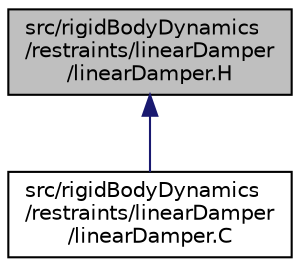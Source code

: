 digraph "src/rigidBodyDynamics/restraints/linearDamper/linearDamper.H"
{
  bgcolor="transparent";
  edge [fontname="Helvetica",fontsize="10",labelfontname="Helvetica",labelfontsize="10"];
  node [fontname="Helvetica",fontsize="10",shape=record];
  Node1 [label="src/rigidBodyDynamics\l/restraints/linearDamper\l/linearDamper.H",height=0.2,width=0.4,color="black", fillcolor="grey75", style="filled", fontcolor="black"];
  Node1 -> Node2 [dir="back",color="midnightblue",fontsize="10",style="solid",fontname="Helvetica"];
  Node2 [label="src/rigidBodyDynamics\l/restraints/linearDamper\l/linearDamper.C",height=0.2,width=0.4,color="black",URL="$a09790.html"];
}
